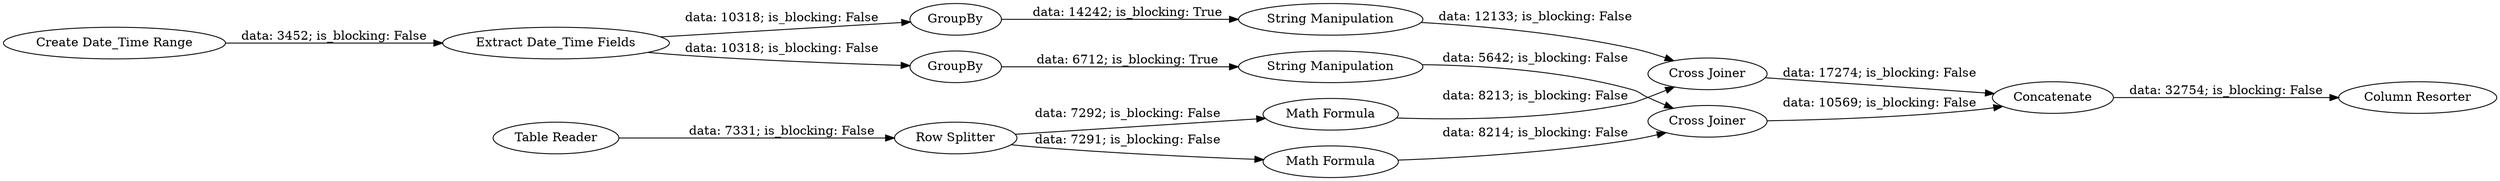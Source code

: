 digraph {
	"7202752492666664228_17" [label="Table Reader"]
	"7202752492666664228_18" [label="Row Splitter"]
	"7202752492666664228_29" [label="String Manipulation"]
	"7202752492666664228_27" [label=Concatenate]
	"7202752492666664228_24" [label=GroupBy]
	"7202752492666664228_28" [label="String Manipulation"]
	"7202752492666664228_19" [label="Create Date_Time Range"]
	"7202752492666664228_22" [label="Math Formula"]
	"7202752492666664228_31" [label="Column Resorter"]
	"7202752492666664228_21" [label="Math Formula"]
	"7202752492666664228_30" [label=GroupBy]
	"7202752492666664228_20" [label="Extract Date_Time Fields"]
	"7202752492666664228_26" [label="Cross Joiner"]
	"7202752492666664228_25" [label="Cross Joiner"]
	"7202752492666664228_29" -> "7202752492666664228_26" [label="data: 5642; is_blocking: False"]
	"7202752492666664228_26" -> "7202752492666664228_27" [label="data: 10569; is_blocking: False"]
	"7202752492666664228_24" -> "7202752492666664228_29" [label="data: 6712; is_blocking: True"]
	"7202752492666664228_22" -> "7202752492666664228_26" [label="data: 8214; is_blocking: False"]
	"7202752492666664228_20" -> "7202752492666664228_24" [label="data: 10318; is_blocking: False"]
	"7202752492666664228_27" -> "7202752492666664228_31" [label="data: 32754; is_blocking: False"]
	"7202752492666664228_30" -> "7202752492666664228_28" [label="data: 14242; is_blocking: True"]
	"7202752492666664228_18" -> "7202752492666664228_22" [label="data: 7291; is_blocking: False"]
	"7202752492666664228_17" -> "7202752492666664228_18" [label="data: 7331; is_blocking: False"]
	"7202752492666664228_21" -> "7202752492666664228_25" [label="data: 8213; is_blocking: False"]
	"7202752492666664228_25" -> "7202752492666664228_27" [label="data: 17274; is_blocking: False"]
	"7202752492666664228_19" -> "7202752492666664228_20" [label="data: 3452; is_blocking: False"]
	"7202752492666664228_18" -> "7202752492666664228_21" [label="data: 7292; is_blocking: False"]
	"7202752492666664228_28" -> "7202752492666664228_25" [label="data: 12133; is_blocking: False"]
	"7202752492666664228_20" -> "7202752492666664228_30" [label="data: 10318; is_blocking: False"]
	rankdir=LR
}

